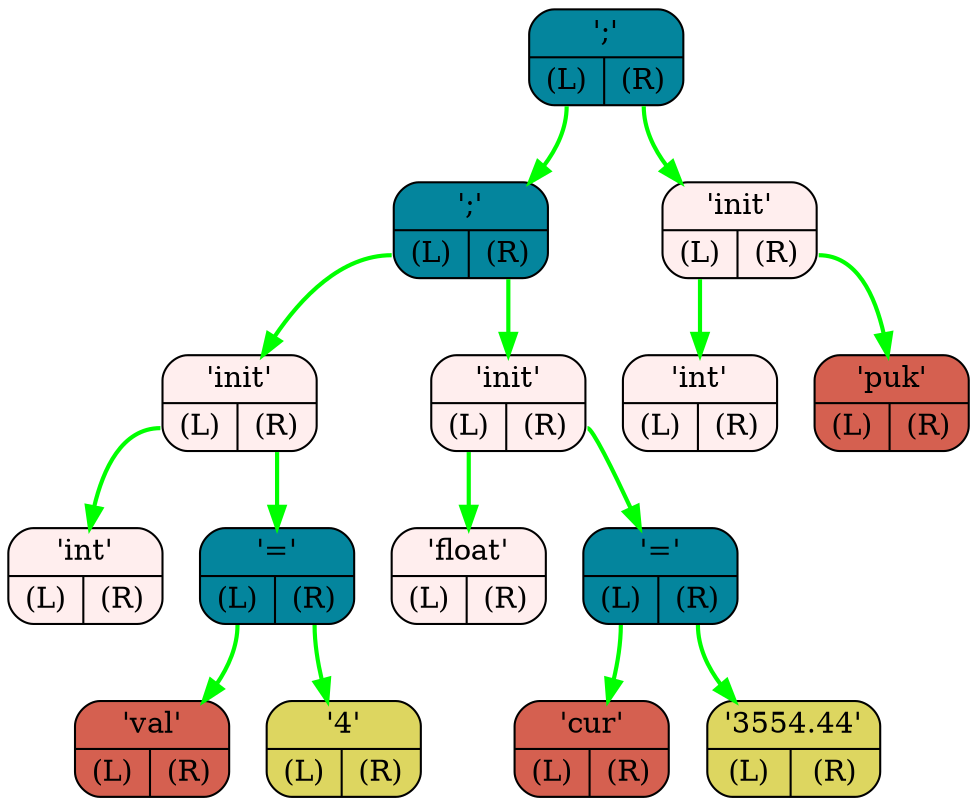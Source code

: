 digraph G{
    rankdir=TB;
    NODE0x7ffd8f88bef8[shape="Mrecord",color="black",fillcolor="#04859D",style="filled",label="{';' | {<L> (L) | <R> (R)}}"]
    NODE0x7ffd8f88bf20[shape="Mrecord",color="black",fillcolor="#04859D",style="filled",label="{';' | {<L> (L) | <R> (R)}}"]
    NODE0x7ffd8f88bf48[shape="Mrecord",color="black",fillcolor="#FFEEEE",style="filled",label="{'init' | {<L> (L) | <R> (R)}}"]
    NODE0x7ffd8f88bf70[shape="Mrecord",color="black",fillcolor="#FFEEEE",style="filled",label="{'int' | {<L> (L) | <R> (R)}}"]
    NODE0x7ffd8f88bf98[shape="Mrecord",color="black",fillcolor="#04859D",style="filled",label="{'=' | {<L> (L) | <R> (R)}}"]
    NODE0x7ffd8f88bfc0[shape="Mrecord",color="black",fillcolor="#d56050",style="filled",label="{'val' | {<L> (L) | <R> (R)}}"]
    NODE0x7ffd8f88bfe8[shape="Mrecord",color="black",fillcolor="#ddd660",style="filled",label="{'4' | {<L> (L) | <R> (R)}}"]
    NODE0x7ffd8f88c010[shape="Mrecord",color="black",fillcolor="#FFEEEE",style="filled",label="{'init' | {<L> (L) | <R> (R)}}"]
    NODE0x7ffd8f88c038[shape="Mrecord",color="black",fillcolor="#FFEEEE",style="filled",label="{'float' | {<L> (L) | <R> (R)}}"]
    NODE0x7ffd8f88c060[shape="Mrecord",color="black",fillcolor="#04859D",style="filled",label="{'=' | {<L> (L) | <R> (R)}}"]
    NODE0x7ffd8f88c088[shape="Mrecord",color="black",fillcolor="#d56050",style="filled",label="{'cur' | {<L> (L) | <R> (R)}}"]
    NODE0x7ffd8f88c0b0[shape="Mrecord",color="black",fillcolor="#ddd660",style="filled",label="{'3554.44' | {<L> (L) | <R> (R)}}"]
    NODE0x7ffd8f88c0d8[shape="Mrecord",color="black",fillcolor="#FFEEEE",style="filled",label="{'init' | {<L> (L) | <R> (R)}}"]
    NODE0x7ffd8f88c100[shape="Mrecord",color="black",fillcolor="#FFEEEE",style="filled",label="{'int' | {<L> (L) | <R> (R)}}"]
    NODE0x7ffd8f88c128[shape="Mrecord",color="black",fillcolor="#d56050",style="filled",label="{'puk' | {<L> (L) | <R> (R)}}"]
    NODE0x7ffd8f88bf98:L-> NODE0x7ffd8f88bfc0 [color="#00FF00",penwidth=2,label=""]
    NODE0x7ffd8f88bf98:R-> NODE0x7ffd8f88bfe8 [color="#00FF00",penwidth=2,label=""]
    NODE0x7ffd8f88bf48:L-> NODE0x7ffd8f88bf70 [color="#00FF00",penwidth=2,label=""]
    NODE0x7ffd8f88bf48:R-> NODE0x7ffd8f88bf98 [color="#00FF00",penwidth=2,label=""]
    NODE0x7ffd8f88c060:L-> NODE0x7ffd8f88c088 [color="#00FF00",penwidth=2,label=""]
    NODE0x7ffd8f88c060:R-> NODE0x7ffd8f88c0b0 [color="#00FF00",penwidth=2,label=""]
    NODE0x7ffd8f88c010:L-> NODE0x7ffd8f88c038 [color="#00FF00",penwidth=2,label=""]
    NODE0x7ffd8f88c010:R-> NODE0x7ffd8f88c060 [color="#00FF00",penwidth=2,label=""]
    NODE0x7ffd8f88bf20:L-> NODE0x7ffd8f88bf48 [color="#00FF00",penwidth=2,label=""]
    NODE0x7ffd8f88bf20:R-> NODE0x7ffd8f88c010 [color="#00FF00",penwidth=2,label=""]
    NODE0x7ffd8f88c0d8:L-> NODE0x7ffd8f88c100 [color="#00FF00",penwidth=2,label=""]
    NODE0x7ffd8f88c0d8:R-> NODE0x7ffd8f88c128 [color="#00FF00",penwidth=2,label=""]
    NODE0x7ffd8f88bef8:L-> NODE0x7ffd8f88bf20 [color="#00FF00",penwidth=2,label=""]
    NODE0x7ffd8f88bef8:R-> NODE0x7ffd8f88c0d8 [color="#00FF00",penwidth=2,label=""]
}